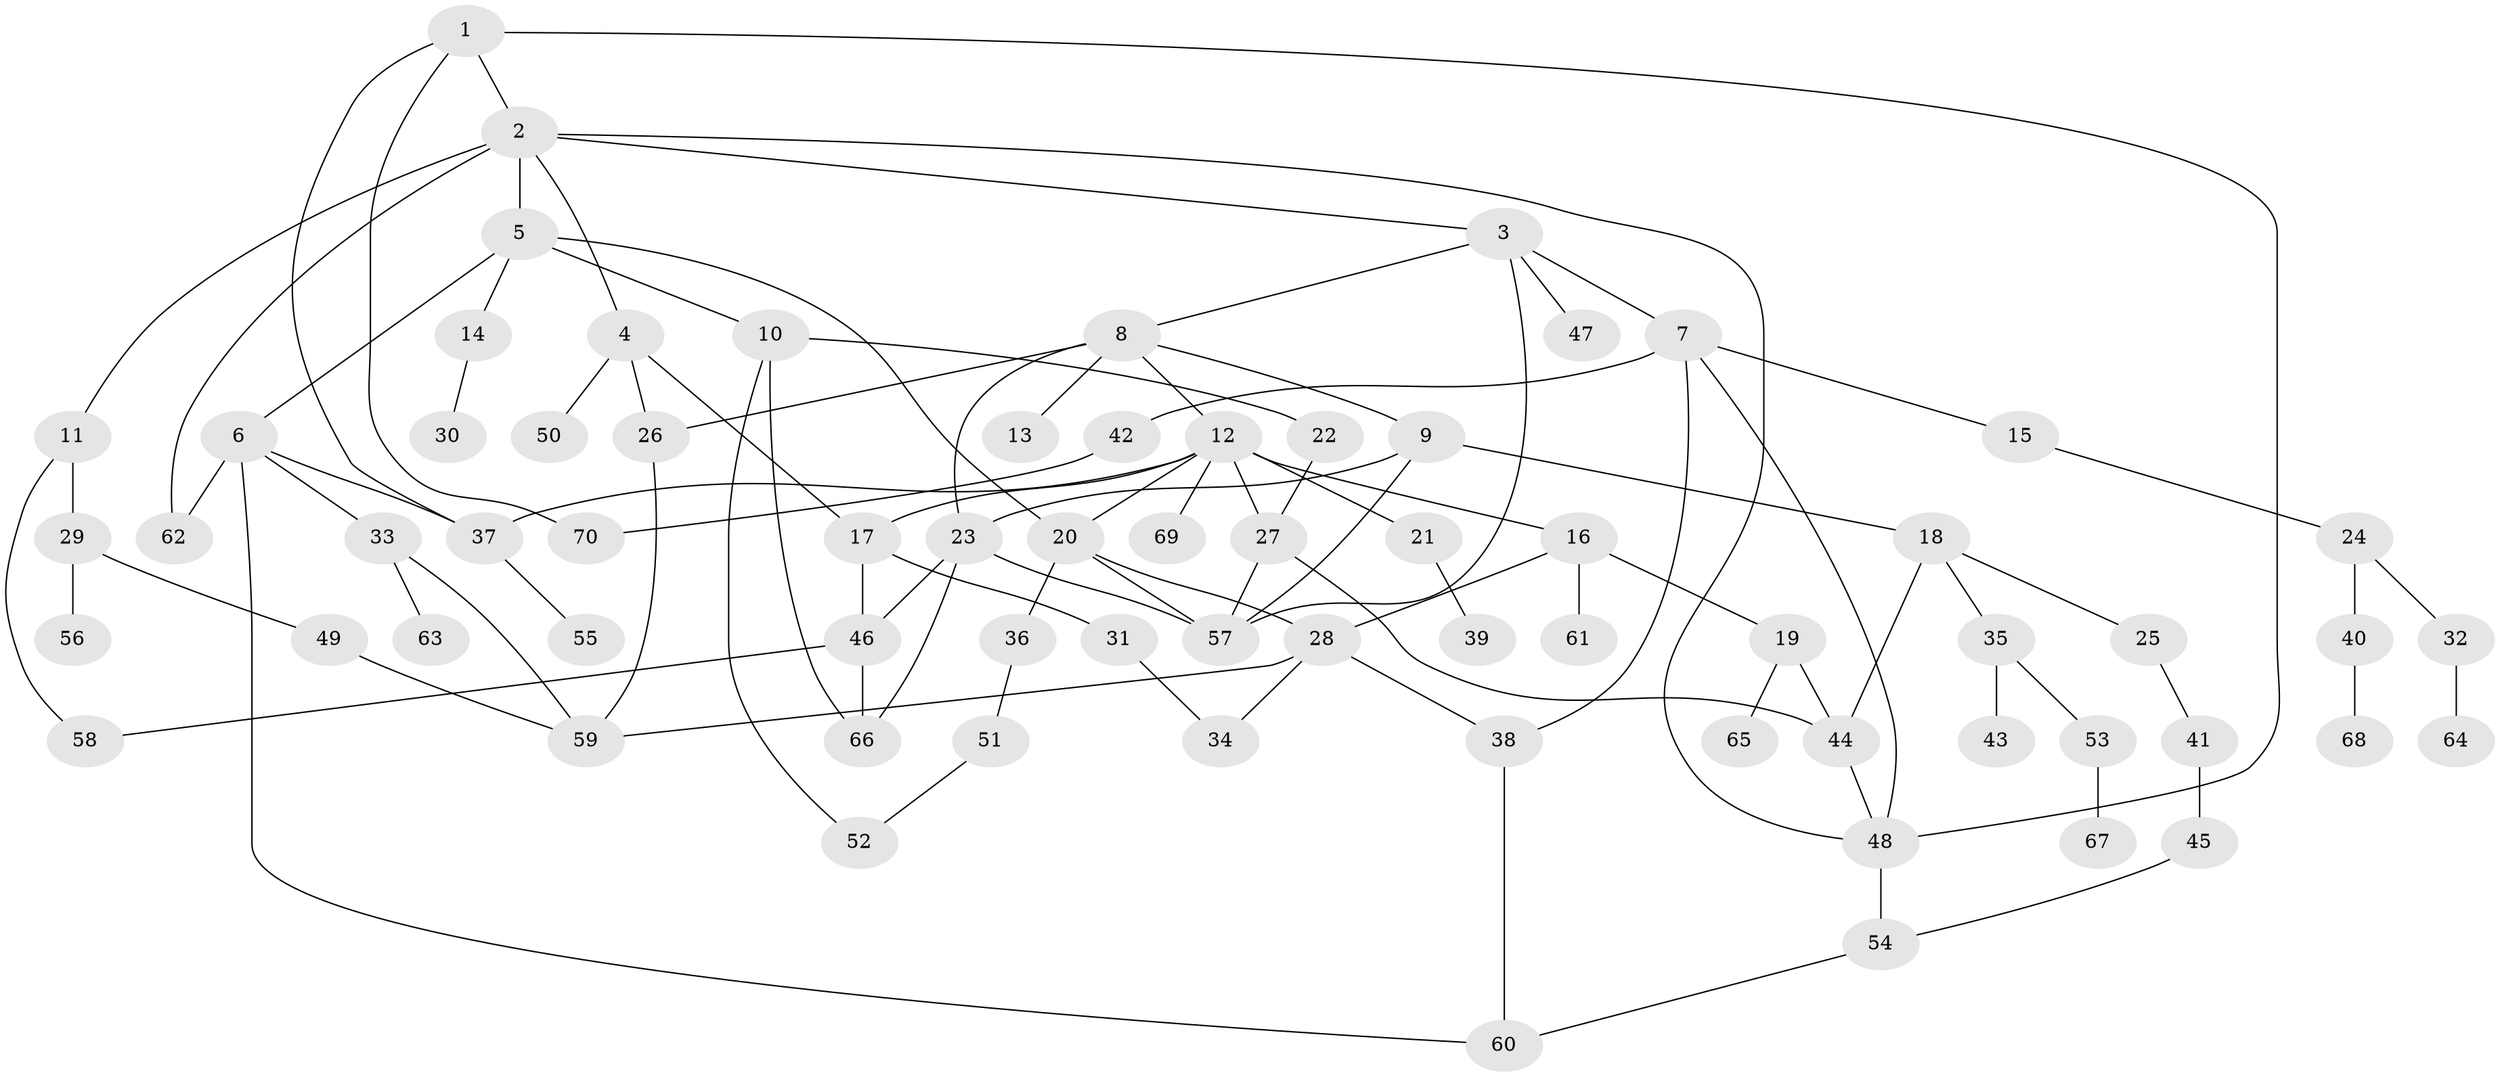 // Generated by graph-tools (version 1.1) at 2025/40/03/09/25 04:40:55]
// undirected, 70 vertices, 101 edges
graph export_dot {
graph [start="1"]
  node [color=gray90,style=filled];
  1;
  2;
  3;
  4;
  5;
  6;
  7;
  8;
  9;
  10;
  11;
  12;
  13;
  14;
  15;
  16;
  17;
  18;
  19;
  20;
  21;
  22;
  23;
  24;
  25;
  26;
  27;
  28;
  29;
  30;
  31;
  32;
  33;
  34;
  35;
  36;
  37;
  38;
  39;
  40;
  41;
  42;
  43;
  44;
  45;
  46;
  47;
  48;
  49;
  50;
  51;
  52;
  53;
  54;
  55;
  56;
  57;
  58;
  59;
  60;
  61;
  62;
  63;
  64;
  65;
  66;
  67;
  68;
  69;
  70;
  1 -- 2;
  1 -- 48;
  1 -- 70;
  1 -- 37;
  2 -- 3;
  2 -- 4;
  2 -- 5;
  2 -- 11;
  2 -- 48;
  2 -- 62;
  3 -- 7;
  3 -- 8;
  3 -- 47;
  3 -- 57;
  4 -- 26;
  4 -- 50;
  4 -- 17;
  5 -- 6;
  5 -- 10;
  5 -- 14;
  5 -- 20;
  6 -- 33;
  6 -- 37;
  6 -- 62;
  6 -- 60;
  7 -- 15;
  7 -- 42;
  7 -- 48;
  7 -- 38;
  8 -- 9;
  8 -- 12;
  8 -- 13;
  8 -- 26;
  8 -- 23;
  9 -- 18;
  9 -- 23;
  9 -- 57;
  10 -- 22;
  10 -- 66;
  10 -- 52;
  11 -- 29;
  11 -- 58;
  12 -- 16;
  12 -- 17;
  12 -- 21;
  12 -- 69;
  12 -- 20;
  12 -- 27;
  12 -- 37;
  14 -- 30;
  15 -- 24;
  16 -- 19;
  16 -- 61;
  16 -- 28;
  17 -- 31;
  17 -- 46;
  18 -- 25;
  18 -- 35;
  18 -- 44;
  19 -- 44;
  19 -- 65;
  20 -- 28;
  20 -- 36;
  20 -- 57;
  21 -- 39;
  22 -- 27;
  23 -- 46;
  23 -- 57;
  23 -- 66;
  24 -- 32;
  24 -- 40;
  25 -- 41;
  26 -- 59;
  27 -- 57;
  27 -- 44;
  28 -- 34;
  28 -- 38;
  28 -- 59;
  29 -- 49;
  29 -- 56;
  31 -- 34;
  32 -- 64;
  33 -- 63;
  33 -- 59;
  35 -- 43;
  35 -- 53;
  36 -- 51;
  37 -- 55;
  38 -- 60;
  40 -- 68;
  41 -- 45;
  42 -- 70;
  44 -- 48;
  45 -- 54;
  46 -- 66;
  46 -- 58;
  48 -- 54;
  49 -- 59;
  51 -- 52;
  53 -- 67;
  54 -- 60;
}
